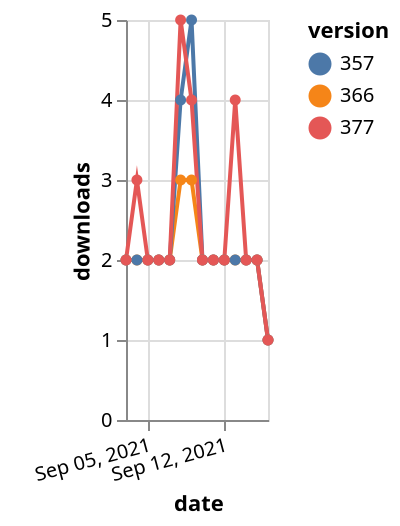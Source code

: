{"$schema": "https://vega.github.io/schema/vega-lite/v5.json", "description": "A simple bar chart with embedded data.", "data": {"values": [{"date": "2021-09-03", "total": 2301, "delta": 2, "version": "366"}, {"date": "2021-09-04", "total": 2303, "delta": 2, "version": "366"}, {"date": "2021-09-05", "total": 2305, "delta": 2, "version": "366"}, {"date": "2021-09-06", "total": 2307, "delta": 2, "version": "366"}, {"date": "2021-09-07", "total": 2309, "delta": 2, "version": "366"}, {"date": "2021-09-08", "total": 2312, "delta": 3, "version": "366"}, {"date": "2021-09-09", "total": 2315, "delta": 3, "version": "366"}, {"date": "2021-09-10", "total": 2317, "delta": 2, "version": "366"}, {"date": "2021-09-11", "total": 2319, "delta": 2, "version": "366"}, {"date": "2021-09-12", "total": 2321, "delta": 2, "version": "366"}, {"date": "2021-09-13", "total": 2323, "delta": 2, "version": "366"}, {"date": "2021-09-14", "total": 2325, "delta": 2, "version": "366"}, {"date": "2021-09-15", "total": 2327, "delta": 2, "version": "366"}, {"date": "2021-09-16", "total": 2328, "delta": 1, "version": "366"}, {"date": "2021-09-03", "total": 2831, "delta": 2, "version": "357"}, {"date": "2021-09-04", "total": 2833, "delta": 2, "version": "357"}, {"date": "2021-09-05", "total": 2835, "delta": 2, "version": "357"}, {"date": "2021-09-06", "total": 2837, "delta": 2, "version": "357"}, {"date": "2021-09-07", "total": 2839, "delta": 2, "version": "357"}, {"date": "2021-09-08", "total": 2843, "delta": 4, "version": "357"}, {"date": "2021-09-09", "total": 2848, "delta": 5, "version": "357"}, {"date": "2021-09-10", "total": 2850, "delta": 2, "version": "357"}, {"date": "2021-09-11", "total": 2852, "delta": 2, "version": "357"}, {"date": "2021-09-12", "total": 2854, "delta": 2, "version": "357"}, {"date": "2021-09-13", "total": 2856, "delta": 2, "version": "357"}, {"date": "2021-09-14", "total": 2858, "delta": 2, "version": "357"}, {"date": "2021-09-15", "total": 2860, "delta": 2, "version": "357"}, {"date": "2021-09-16", "total": 2861, "delta": 1, "version": "357"}, {"date": "2021-09-03", "total": 2101, "delta": 2, "version": "377"}, {"date": "2021-09-04", "total": 2104, "delta": 3, "version": "377"}, {"date": "2021-09-05", "total": 2106, "delta": 2, "version": "377"}, {"date": "2021-09-06", "total": 2108, "delta": 2, "version": "377"}, {"date": "2021-09-07", "total": 2110, "delta": 2, "version": "377"}, {"date": "2021-09-08", "total": 2115, "delta": 5, "version": "377"}, {"date": "2021-09-09", "total": 2119, "delta": 4, "version": "377"}, {"date": "2021-09-10", "total": 2121, "delta": 2, "version": "377"}, {"date": "2021-09-11", "total": 2123, "delta": 2, "version": "377"}, {"date": "2021-09-12", "total": 2125, "delta": 2, "version": "377"}, {"date": "2021-09-13", "total": 2129, "delta": 4, "version": "377"}, {"date": "2021-09-14", "total": 2131, "delta": 2, "version": "377"}, {"date": "2021-09-15", "total": 2133, "delta": 2, "version": "377"}, {"date": "2021-09-16", "total": 2134, "delta": 1, "version": "377"}]}, "width": "container", "mark": {"type": "line", "point": {"filled": true}}, "encoding": {"x": {"field": "date", "type": "temporal", "timeUnit": "yearmonthdate", "title": "date", "axis": {"labelAngle": -15}}, "y": {"field": "delta", "type": "quantitative", "title": "downloads"}, "color": {"field": "version", "type": "nominal"}, "tooltip": {"field": "delta"}}}